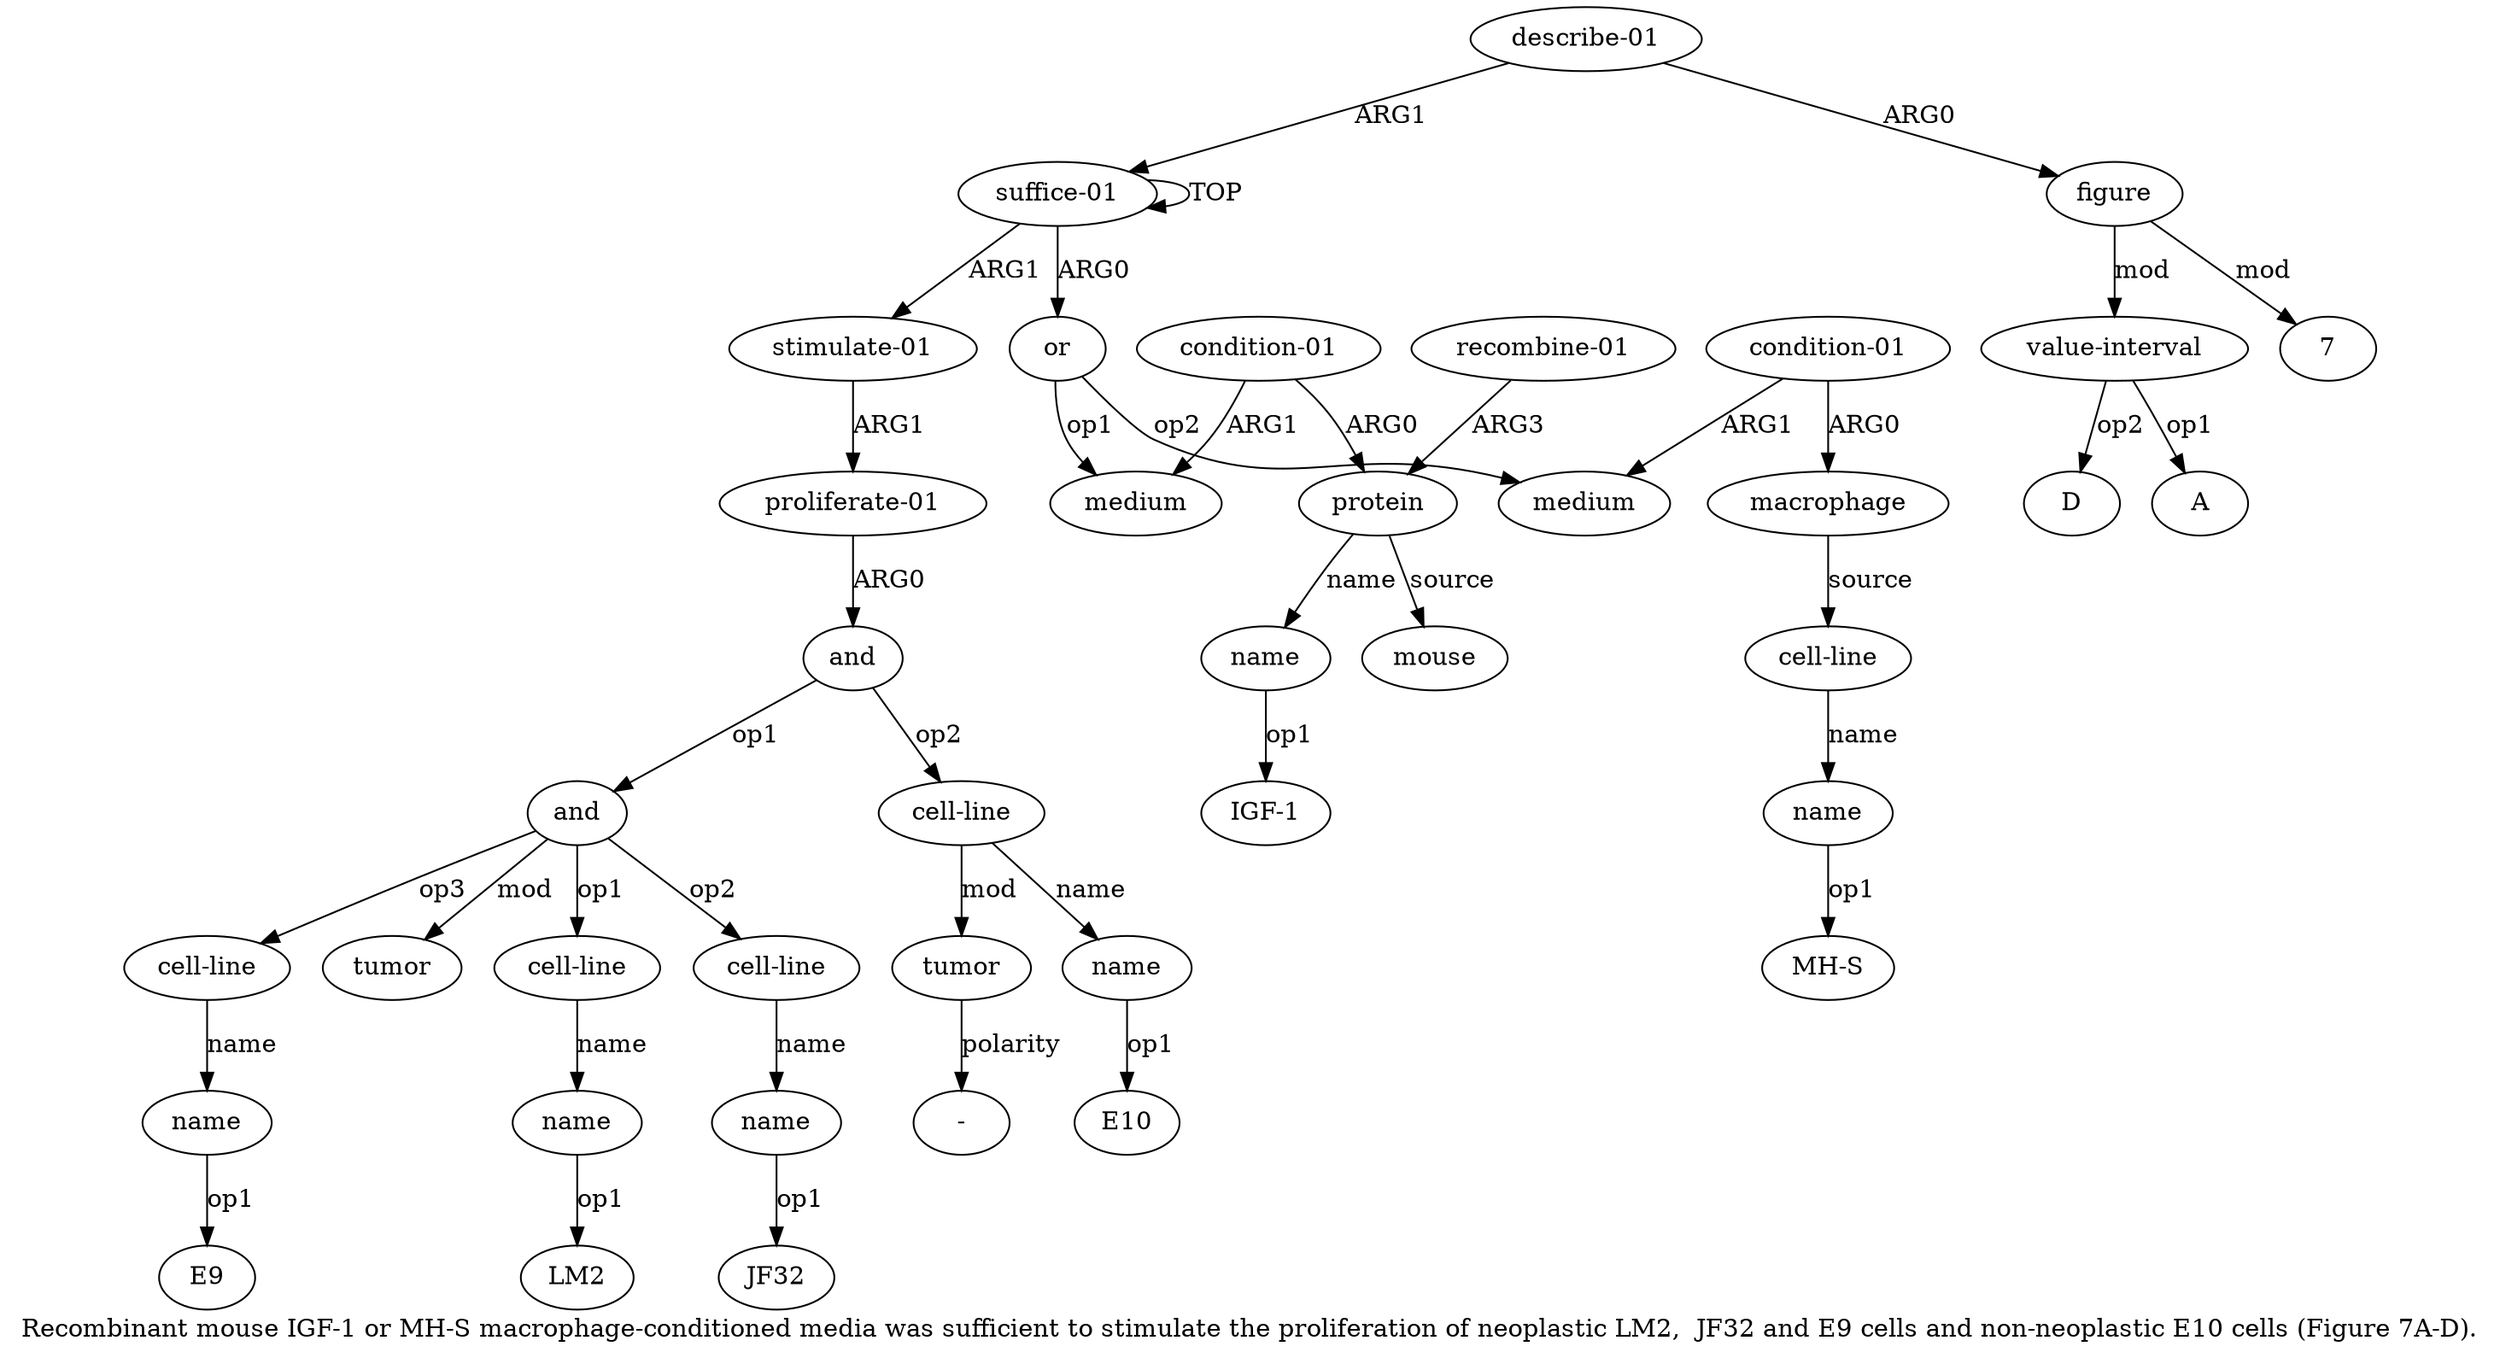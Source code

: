 digraph  {
	graph [label="Recombinant mouse IGF-1 or MH-S macrophage-conditioned media was sufficient to stimulate the proliferation of neoplastic LM2,  JF32 \
and E9 cells and non-neoplastic E10 cells (Figure 7A-D)."];
	node [label="\N"];
	a20	 [color=black,
		gold_ind=20,
		gold_label=name,
		label=name,
		test_ind=20,
		test_label=name];
	"a20 JF32"	 [color=black,
		gold_ind=-1,
		gold_label=JF32,
		label=JF32,
		test_ind=-1,
		test_label=JF32];
	a20 -> "a20 JF32" [key=0,
	color=black,
	gold_label=op1,
	label=op1,
	test_label=op1];
a21 [color=black,
	gold_ind=21,
	gold_label="cell-line",
	label="cell-line",
	test_ind=21,
	test_label="cell-line"];
a22 [color=black,
	gold_ind=22,
	gold_label=name,
	label=name,
	test_ind=22,
	test_label=name];
a21 -> a22 [key=0,
color=black,
gold_label=name,
label=name,
test_label=name];
"a22 E9" [color=black,
gold_ind=-1,
gold_label=E9,
label=E9,
test_ind=-1,
test_label=E9];
a22 -> "a22 E9" [key=0,
color=black,
gold_label=op1,
label=op1,
test_label=op1];
a23 [color=black,
gold_ind=23,
gold_label=tumor,
label=tumor,
test_ind=23,
test_label=tumor];
a24 [color=black,
gold_ind=24,
gold_label="cell-line",
label="cell-line",
test_ind=24,
test_label="cell-line"];
a25 [color=black,
gold_ind=25,
gold_label=name,
label=name,
test_ind=25,
test_label=name];
a24 -> a25 [key=0,
color=black,
gold_label=name,
label=name,
test_label=name];
a26 [color=black,
gold_ind=26,
gold_label=tumor,
label=tumor,
test_ind=26,
test_label=tumor];
a24 -> a26 [key=0,
color=black,
gold_label=mod,
label=mod,
test_label=mod];
"a25 E10" [color=black,
gold_ind=-1,
gold_label=E10,
label=E10,
test_ind=-1,
test_label=E10];
a25 -> "a25 E10" [key=0,
color=black,
gold_label=op1,
label=op1,
test_label=op1];
"a26 -" [color=black,
gold_ind=-1,
gold_label="-",
label="-",
test_ind=-1,
test_label="-"];
a26 -> "a26 -" [key=0,
color=black,
gold_label=polarity,
label=polarity,
test_label=polarity];
a27 [color=black,
gold_ind=27,
gold_label="describe-01",
label="describe-01",
test_ind=27,
test_label="describe-01"];
a28 [color=black,
gold_ind=28,
gold_label=figure,
label=figure,
test_ind=28,
test_label=figure];
a27 -> a28 [key=0,
color=black,
gold_label=ARG0,
label=ARG0,
test_label=ARG0];
a0 [color=black,
gold_ind=0,
gold_label="suffice-01",
label="suffice-01",
test_ind=0,
test_label="suffice-01"];
a27 -> a0 [key=0,
color=black,
gold_label=ARG1,
label=ARG1,
test_label=ARG1];
a29 [color=black,
gold_ind=29,
gold_label="value-interval",
label="value-interval",
test_ind=29,
test_label="value-interval"];
a28 -> a29 [key=0,
color=black,
gold_label=mod,
label=mod,
test_label=mod];
"a28 7" [color=black,
gold_ind=-1,
gold_label=7,
label=7,
test_ind=-1,
test_label=7];
a28 -> "a28 7" [key=0,
color=black,
gold_label=mod,
label=mod,
test_label=mod];
"a29 D" [color=black,
gold_ind=-1,
gold_label=D,
label=D,
test_ind=-1,
test_label=D];
a29 -> "a29 D" [key=0,
color=black,
gold_label=op2,
label=op2,
test_label=op2];
"a29 A" [color=black,
gold_ind=-1,
gold_label=A,
label=A,
test_ind=-1,
test_label=A];
a29 -> "a29 A" [key=0,
color=black,
gold_label=op1,
label=op1,
test_label=op1];
"a5 IGF-1" [color=black,
gold_ind=-1,
gold_label="IGF-1",
label="IGF-1",
test_ind=-1,
test_label="IGF-1"];
"a18 LM2" [color=black,
gold_ind=-1,
gold_label=LM2,
label=LM2,
test_ind=-1,
test_label=LM2];
"a12 MH-S" [color=black,
gold_ind=-1,
gold_label="MH-S",
label="MH-S",
test_ind=-1,
test_label="MH-S"];
a15 [color=black,
gold_ind=15,
gold_label=and,
label=and,
test_ind=15,
test_label=and];
a15 -> a24 [key=0,
color=black,
gold_label=op2,
label=op2,
test_label=op2];
a16 [color=black,
gold_ind=16,
gold_label=and,
label=and,
test_ind=16,
test_label=and];
a15 -> a16 [key=0,
color=black,
gold_label=op1,
label=op1,
test_label=op1];
a14 [color=black,
gold_ind=14,
gold_label="proliferate-01",
label="proliferate-01",
test_ind=14,
test_label="proliferate-01"];
a14 -> a15 [key=0,
color=black,
gold_label=ARG0,
label=ARG0,
test_label=ARG0];
a17 [color=black,
gold_ind=17,
gold_label="cell-line",
label="cell-line",
test_ind=17,
test_label="cell-line"];
a18 [color=black,
gold_ind=18,
gold_label=name,
label=name,
test_ind=18,
test_label=name];
a17 -> a18 [key=0,
color=black,
gold_label=name,
label=name,
test_label=name];
a16 -> a21 [key=0,
color=black,
gold_label=op3,
label=op3,
test_label=op3];
a16 -> a23 [key=0,
color=black,
gold_label=mod,
label=mod,
test_label=mod];
a16 -> a17 [key=0,
color=black,
gold_label=op1,
label=op1,
test_label=op1];
a19 [color=black,
gold_ind=19,
gold_label="cell-line",
label="cell-line",
test_ind=19,
test_label="cell-line"];
a16 -> a19 [key=0,
color=black,
gold_label=op2,
label=op2,
test_label=op2];
a11 [color=black,
gold_ind=11,
gold_label="cell-line",
label="cell-line",
test_ind=11,
test_label="cell-line"];
a12 [color=black,
gold_ind=12,
gold_label=name,
label=name,
test_ind=12,
test_label=name];
a11 -> a12 [key=0,
color=black,
gold_label=name,
label=name,
test_label=name];
a10 [color=black,
gold_ind=10,
gold_label=macrophage,
label=macrophage,
test_ind=10,
test_label=macrophage];
a10 -> a11 [key=0,
color=black,
gold_label=source,
label=source,
test_label=source];
a13 [color=black,
gold_ind=13,
gold_label="stimulate-01",
label="stimulate-01",
test_ind=13,
test_label="stimulate-01"];
a13 -> a14 [key=0,
color=black,
gold_label=ARG1,
label=ARG1,
test_label=ARG1];
a12 -> "a12 MH-S" [key=0,
color=black,
gold_label=op1,
label=op1,
test_label=op1];
a19 -> a20 [key=0,
color=black,
gold_label=name,
label=name,
test_label=name];
a18 -> "a18 LM2" [key=0,
color=black,
gold_label=op1,
label=op1,
test_label=op1];
a1 [color=black,
gold_ind=1,
gold_label=or,
label=or,
test_ind=1,
test_label=or];
a2 [color=black,
gold_ind=2,
gold_label=medium,
label=medium,
test_ind=2,
test_label=medium];
a1 -> a2 [key=0,
color=black,
gold_label=op1,
label=op1,
test_label=op1];
a8 [color=black,
gold_ind=8,
gold_label=medium,
label=medium,
test_ind=8,
test_label=medium];
a1 -> a8 [key=0,
color=black,
gold_label=op2,
label=op2,
test_label=op2];
a0 -> a13 [key=0,
color=black,
gold_label=ARG1,
label=ARG1,
test_label=ARG1];
a0 -> a1 [key=0,
color=black,
gold_label=ARG0,
label=ARG0,
test_label=ARG0];
a0 -> a0 [key=0,
color=black,
gold_label=TOP,
label=TOP,
test_label=TOP];
a3 [color=black,
gold_ind=3,
gold_label="condition-01",
label="condition-01",
test_ind=3,
test_label="condition-01"];
a3 -> a2 [key=0,
color=black,
gold_label=ARG1,
label=ARG1,
test_label=ARG1];
a4 [color=black,
gold_ind=4,
gold_label=protein,
label=protein,
test_ind=4,
test_label=protein];
a3 -> a4 [key=0,
color=black,
gold_label=ARG0,
label=ARG0,
test_label=ARG0];
a5 [color=black,
gold_ind=5,
gold_label=name,
label=name,
test_ind=5,
test_label=name];
a5 -> "a5 IGF-1" [key=0,
color=black,
gold_label=op1,
label=op1,
test_label=op1];
a4 -> a5 [key=0,
color=black,
gold_label=name,
label=name,
test_label=name];
a6 [color=black,
gold_ind=6,
gold_label=mouse,
label=mouse,
test_ind=6,
test_label=mouse];
a4 -> a6 [key=0,
color=black,
gold_label=source,
label=source,
test_label=source];
a7 [color=black,
gold_ind=7,
gold_label="recombine-01",
label="recombine-01",
test_ind=7,
test_label="recombine-01"];
a7 -> a4 [key=0,
color=black,
gold_label=ARG3,
label=ARG3,
test_label=ARG3];
a9 [color=black,
gold_ind=9,
gold_label="condition-01",
label="condition-01",
test_ind=9,
test_label="condition-01"];
a9 -> a10 [key=0,
color=black,
gold_label=ARG0,
label=ARG0,
test_label=ARG0];
a9 -> a8 [key=0,
color=black,
gold_label=ARG1,
label=ARG1,
test_label=ARG1];
}
